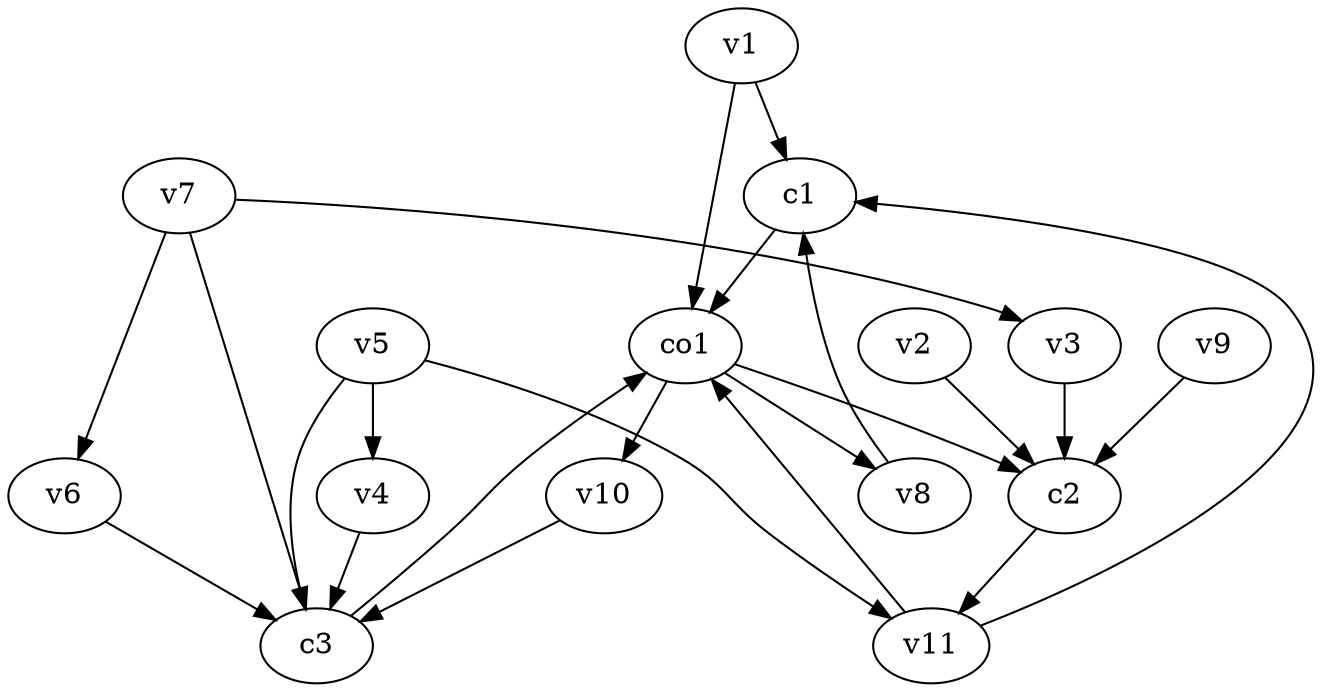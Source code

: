 strict digraph  {
c1;
c2;
c3;
v1;
v2;
v3;
v4;
v5;
v6;
v7;
v8;
v9;
v10;
v11;
co1;
c1 -> co1  [weight=1];
c2 -> v11  [weight=1];
c3 -> co1  [weight=1];
v1 -> c1  [weight=1];
v1 -> co1  [weight=1];
v2 -> c2  [weight=1];
v3 -> c2  [weight=1];
v4 -> c3  [weight=1];
v5 -> c3  [weight=1];
v5 -> v11  [weight=1];
v5 -> v4  [weight=1];
v6 -> c3  [weight=1];
v7 -> c3  [weight=1];
v7 -> v3  [weight=1];
v7 -> v6  [weight=1];
v8 -> c1  [weight=1];
v9 -> c2  [weight=1];
v10 -> c3  [weight=1];
v11 -> c1  [weight=1];
v11 -> co1  [weight=1];
co1 -> c2  [weight=1];
co1 -> v8  [weight=1];
co1 -> v10  [weight=1];
}
